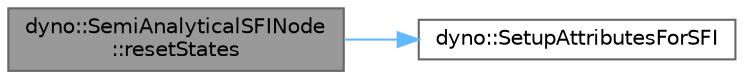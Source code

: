 digraph "dyno::SemiAnalyticalSFINode::resetStates"
{
 // LATEX_PDF_SIZE
  bgcolor="transparent";
  edge [fontname=Helvetica,fontsize=10,labelfontname=Helvetica,labelfontsize=10];
  node [fontname=Helvetica,fontsize=10,shape=box,height=0.2,width=0.4];
  rankdir="LR";
  Node1 [id="Node000001",label="dyno::SemiAnalyticalSFINode\l::resetStates",height=0.2,width=0.4,color="gray40", fillcolor="grey60", style="filled", fontcolor="black",tooltip=" "];
  Node1 -> Node2 [id="edge1_Node000001_Node000002",color="steelblue1",style="solid",tooltip=" "];
  Node2 [id="Node000002",label="dyno::SetupAttributesForSFI",height=0.2,width=0.4,color="grey40", fillcolor="white", style="filled",URL="$namespacedyno.html#a2e285b13fcd1ffe9e41e961c796c247b",tooltip=" "];
}

